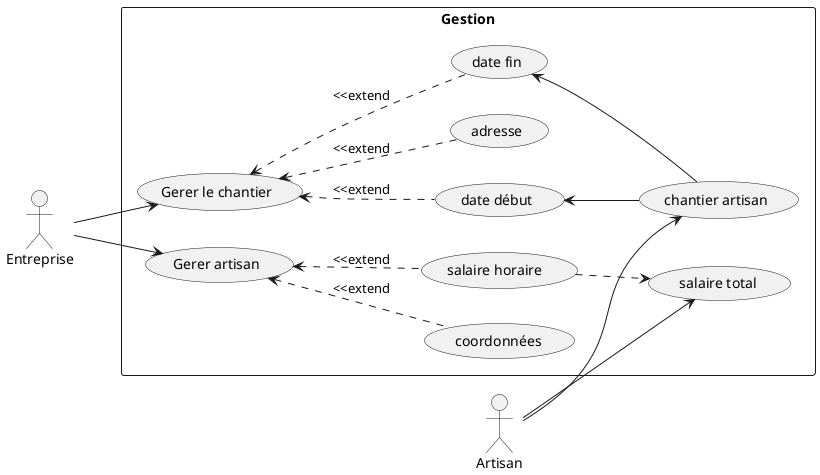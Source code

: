 @startuml
left to right direction
:Entreprise: as entreprise 
:Artisan: as artisan
rectangle Gestion {
usecase "Gerer le chantier" as GCH
usecase "date début" as MDDCH
usecase "date fin" as MDFCH
usecase "adresse" as MADCH

usecase "Gerer artisan" as GART 
usecase "salaire horaire " as GARTS 
usecase " coordonnées" as GARTC

usecase " salaire total" as START
usecase "chantier artisan" as ARTCHART
}
entreprise --> GCH

GCH  <.. MDDCH : <<extend
GCH  <.. MDFCH : <<extend
GCH  <.. MADCH : <<extend

entreprise --> GART

GART <.. GARTS : <<extend 
GART <.. GARTC : <<extend 
GARTS ..> START
artisan --> START 
artisan --> ARTCHART
 MDDCH <-- ARTCHART 
MDFCH <-- ARTCHART

@enduml
